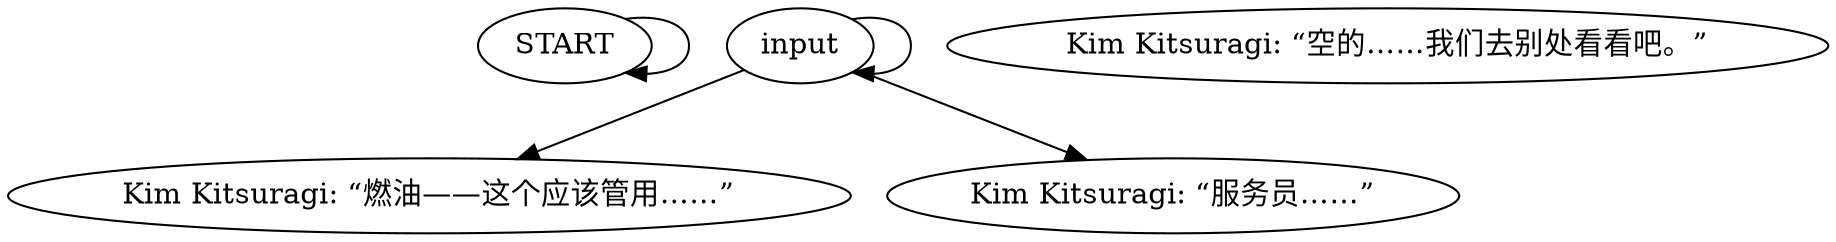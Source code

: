 # SEAFORT / KIM FUEL barks
# Kim reacts to fuel empty if task is on w/ BARK
# ==================================================
digraph G {
	  0 [label="START"];
	  1 [label="input"];
	  2 [label="Kim Kitsuragi: “燃油——这个应该管用……”"];
	  3 [label="Kim Kitsuragi: “空的……我们去别处看看吧。”"];
	  4 [label="Kim Kitsuragi: “服务员……”"];
	  0 -> 0
	  1 -> 1
	  1 -> 2
	  1 -> 4
}

